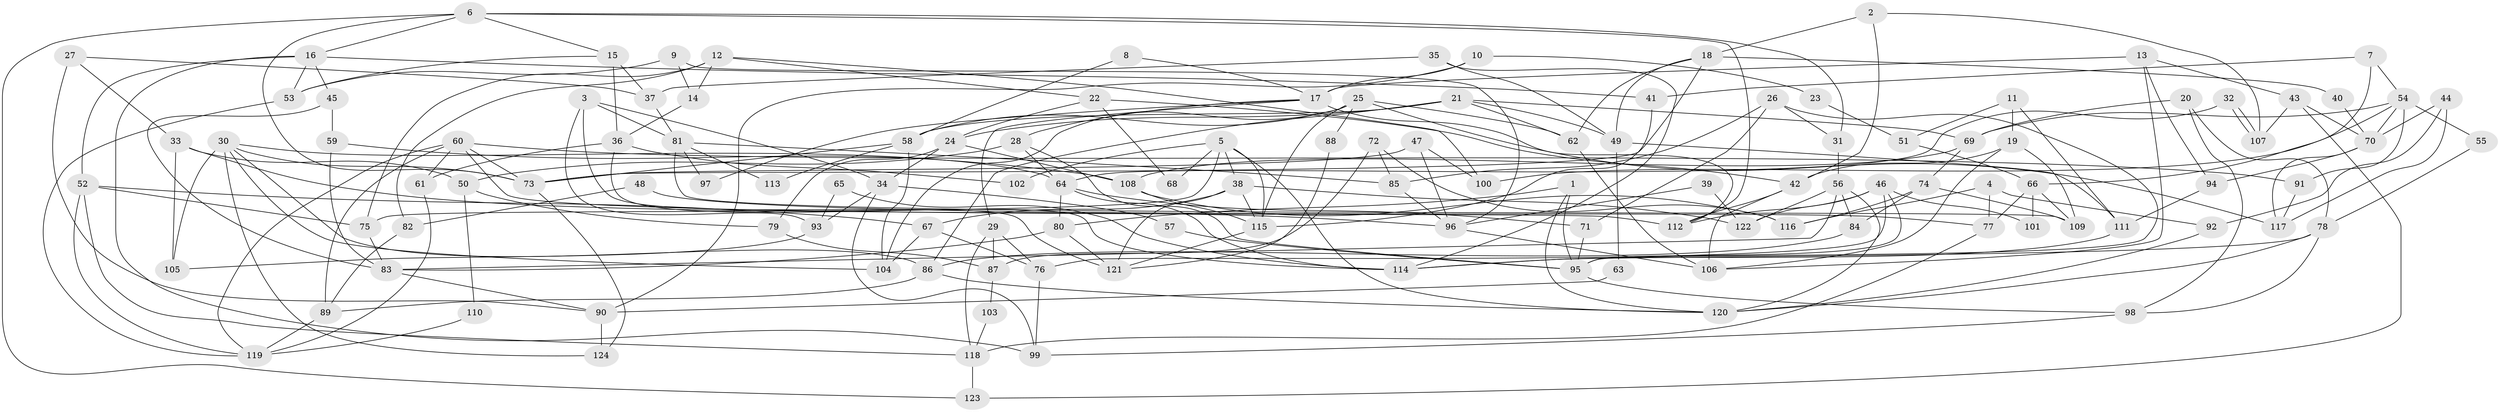 // Generated by graph-tools (version 1.1) at 2025/15/03/09/25 04:15:02]
// undirected, 124 vertices, 248 edges
graph export_dot {
graph [start="1"]
  node [color=gray90,style=filled];
  1;
  2;
  3;
  4;
  5;
  6;
  7;
  8;
  9;
  10;
  11;
  12;
  13;
  14;
  15;
  16;
  17;
  18;
  19;
  20;
  21;
  22;
  23;
  24;
  25;
  26;
  27;
  28;
  29;
  30;
  31;
  32;
  33;
  34;
  35;
  36;
  37;
  38;
  39;
  40;
  41;
  42;
  43;
  44;
  45;
  46;
  47;
  48;
  49;
  50;
  51;
  52;
  53;
  54;
  55;
  56;
  57;
  58;
  59;
  60;
  61;
  62;
  63;
  64;
  65;
  66;
  67;
  68;
  69;
  70;
  71;
  72;
  73;
  74;
  75;
  76;
  77;
  78;
  79;
  80;
  81;
  82;
  83;
  84;
  85;
  86;
  87;
  88;
  89;
  90;
  91;
  92;
  93;
  94;
  95;
  96;
  97;
  98;
  99;
  100;
  101;
  102;
  103;
  104;
  105;
  106;
  107;
  108;
  109;
  110;
  111;
  112;
  113;
  114;
  115;
  116;
  117;
  118;
  119;
  120;
  121;
  122;
  123;
  124;
  1 -- 120;
  1 -- 95;
  1 -- 80;
  2 -- 18;
  2 -- 42;
  2 -- 107;
  3 -- 121;
  3 -- 34;
  3 -- 81;
  3 -- 93;
  4 -- 92;
  4 -- 116;
  4 -- 77;
  5 -- 75;
  5 -- 38;
  5 -- 68;
  5 -- 102;
  5 -- 115;
  5 -- 120;
  6 -- 123;
  6 -- 73;
  6 -- 15;
  6 -- 16;
  6 -- 31;
  6 -- 112;
  7 -- 66;
  7 -- 41;
  7 -- 54;
  8 -- 17;
  8 -- 58;
  9 -- 53;
  9 -- 96;
  9 -- 14;
  10 -- 17;
  10 -- 90;
  10 -- 23;
  11 -- 111;
  11 -- 19;
  11 -- 51;
  12 -- 22;
  12 -- 100;
  12 -- 14;
  12 -- 75;
  12 -- 82;
  13 -- 106;
  13 -- 17;
  13 -- 43;
  13 -- 94;
  14 -- 36;
  15 -- 53;
  15 -- 36;
  15 -- 37;
  16 -- 52;
  16 -- 41;
  16 -- 45;
  16 -- 53;
  16 -- 99;
  17 -- 28;
  17 -- 117;
  17 -- 29;
  17 -- 97;
  18 -- 73;
  18 -- 62;
  18 -- 40;
  18 -- 49;
  19 -- 106;
  19 -- 109;
  19 -- 42;
  20 -- 78;
  20 -- 98;
  20 -- 69;
  21 -- 49;
  21 -- 62;
  21 -- 24;
  21 -- 58;
  21 -- 69;
  21 -- 86;
  22 -- 24;
  22 -- 42;
  22 -- 68;
  23 -- 51;
  24 -- 108;
  24 -- 34;
  24 -- 79;
  25 -- 115;
  25 -- 104;
  25 -- 58;
  25 -- 62;
  25 -- 88;
  25 -- 112;
  26 -- 71;
  26 -- 31;
  26 -- 85;
  26 -- 95;
  27 -- 90;
  27 -- 37;
  27 -- 33;
  28 -- 95;
  28 -- 64;
  28 -- 50;
  29 -- 76;
  29 -- 87;
  29 -- 118;
  30 -- 86;
  30 -- 73;
  30 -- 64;
  30 -- 104;
  30 -- 105;
  30 -- 124;
  31 -- 56;
  32 -- 107;
  32 -- 107;
  32 -- 64;
  33 -- 105;
  33 -- 50;
  33 -- 96;
  34 -- 99;
  34 -- 57;
  34 -- 93;
  35 -- 37;
  35 -- 49;
  35 -- 114;
  36 -- 61;
  36 -- 102;
  36 -- 114;
  37 -- 81;
  38 -- 67;
  38 -- 115;
  38 -- 121;
  38 -- 122;
  39 -- 122;
  39 -- 96;
  40 -- 70;
  41 -- 115;
  42 -- 112;
  42 -- 106;
  43 -- 107;
  43 -- 70;
  43 -- 123;
  44 -- 117;
  44 -- 70;
  44 -- 92;
  45 -- 83;
  45 -- 59;
  46 -- 76;
  46 -- 112;
  46 -- 95;
  46 -- 101;
  46 -- 122;
  47 -- 96;
  47 -- 73;
  47 -- 100;
  48 -- 82;
  48 -- 77;
  49 -- 111;
  49 -- 63;
  50 -- 79;
  50 -- 110;
  51 -- 66;
  52 -- 75;
  52 -- 119;
  52 -- 67;
  52 -- 118;
  53 -- 119;
  54 -- 69;
  54 -- 55;
  54 -- 70;
  54 -- 91;
  54 -- 100;
  55 -- 78;
  56 -- 83;
  56 -- 122;
  56 -- 84;
  56 -- 120;
  57 -- 95;
  58 -- 73;
  58 -- 104;
  58 -- 113;
  59 -- 108;
  59 -- 83;
  60 -- 61;
  60 -- 112;
  60 -- 73;
  60 -- 89;
  60 -- 91;
  60 -- 119;
  61 -- 119;
  62 -- 106;
  63 -- 90;
  64 -- 114;
  64 -- 71;
  64 -- 80;
  65 -- 114;
  65 -- 93;
  66 -- 77;
  66 -- 109;
  66 -- 101;
  67 -- 104;
  67 -- 76;
  69 -- 74;
  69 -- 108;
  70 -- 94;
  70 -- 117;
  71 -- 95;
  72 -- 116;
  72 -- 87;
  72 -- 85;
  73 -- 124;
  74 -- 84;
  74 -- 109;
  74 -- 116;
  75 -- 83;
  76 -- 99;
  77 -- 118;
  78 -- 114;
  78 -- 120;
  78 -- 98;
  79 -- 87;
  80 -- 83;
  80 -- 121;
  81 -- 85;
  81 -- 97;
  81 -- 109;
  81 -- 113;
  82 -- 89;
  83 -- 90;
  84 -- 86;
  85 -- 96;
  86 -- 120;
  86 -- 89;
  87 -- 103;
  88 -- 121;
  89 -- 119;
  90 -- 124;
  91 -- 117;
  92 -- 120;
  93 -- 105;
  94 -- 111;
  95 -- 98;
  96 -- 106;
  98 -- 99;
  103 -- 118;
  108 -- 115;
  108 -- 116;
  110 -- 119;
  111 -- 114;
  115 -- 121;
  118 -- 123;
}

